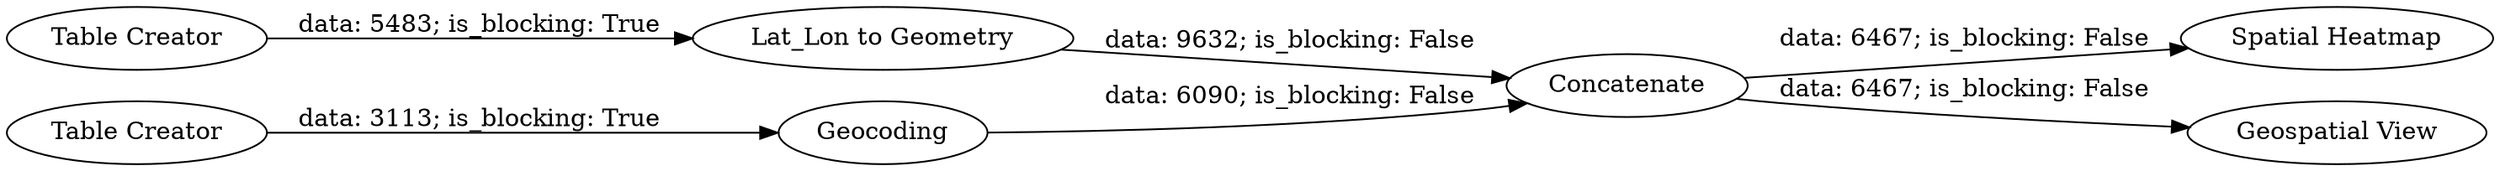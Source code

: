 digraph {
	"6593964789290883497_8" [label="Spatial Heatmap"]
	"6593964789290883497_1870" [label="Table Creator"]
	"6593964789290883497_1871" [label="Lat_Lon to Geometry"]
	"6593964789290883497_1" [label="Table Creator"]
	"6593964789290883497_1876" [label=Concatenate]
	"6593964789290883497_1874" [label=Geocoding]
	"6593964789290883497_1875" [label="Geospatial View"]
	"6593964789290883497_1874" -> "6593964789290883497_1876" [label="data: 6090; is_blocking: False"]
	"6593964789290883497_1876" -> "6593964789290883497_1875" [label="data: 6467; is_blocking: False"]
	"6593964789290883497_1" -> "6593964789290883497_1874" [label="data: 3113; is_blocking: True"]
	"6593964789290883497_1870" -> "6593964789290883497_1871" [label="data: 5483; is_blocking: True"]
	"6593964789290883497_1871" -> "6593964789290883497_1876" [label="data: 9632; is_blocking: False"]
	"6593964789290883497_1876" -> "6593964789290883497_8" [label="data: 6467; is_blocking: False"]
	rankdir=LR
}
